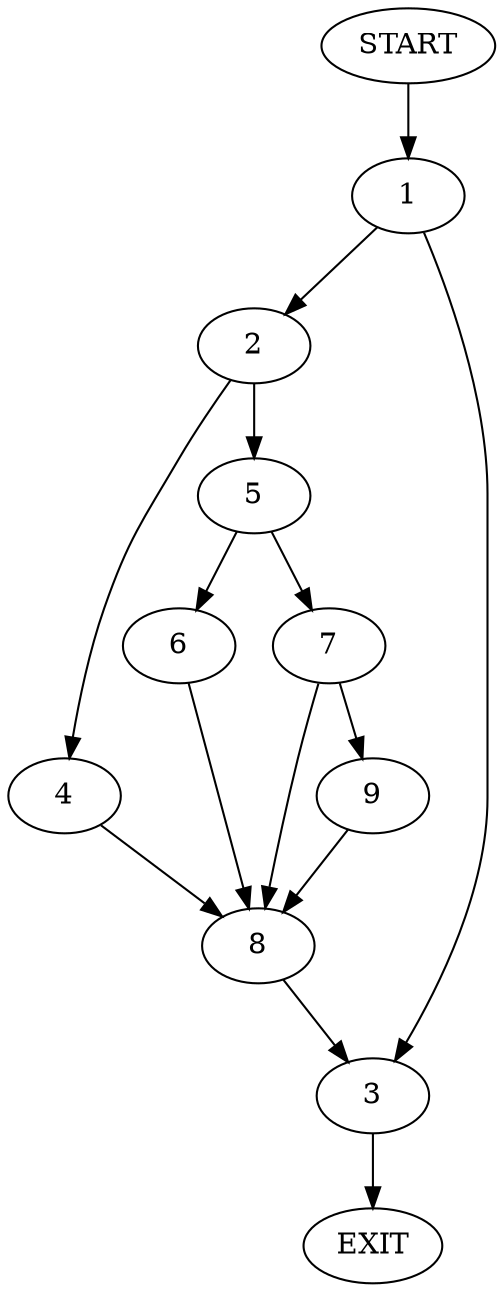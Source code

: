 digraph {
0 [label="START"]
10 [label="EXIT"]
0 -> 1
1 -> 2
1 -> 3
2 -> 4
2 -> 5
3 -> 10
5 -> 6
5 -> 7
4 -> 8
8 -> 3
6 -> 8
7 -> 9
7 -> 8
9 -> 8
}
